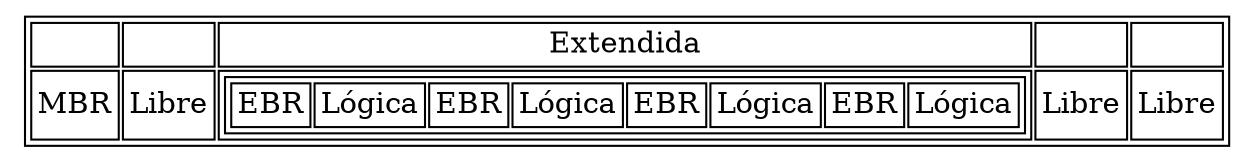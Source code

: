 digraph {

  tbl [

    shape=plaintext
    label=<

      <table >
       <tr>
          <td></td>
          <td></td>
          <td>Extendida</td>
          <td></td>
          <td></td>
        </tr>
        
        <tr>
          <td>MBR</td>
          <td>Libre</td>
          <td>
            <table >
                <tr>
                <td>EBR</td>
                <td>Lógica</td>
                <td>EBR</td>
                <td>Lógica</td>
                <td>EBR</td>
                <td>Lógica</td>
                <td>EBR</td>
                <td>Lógica</td>
                </tr>
                
            </table>
          </td>
          <td>Libre</td>
          <td>Libre</td>
        </tr>
        
      </table>

    >];

}
